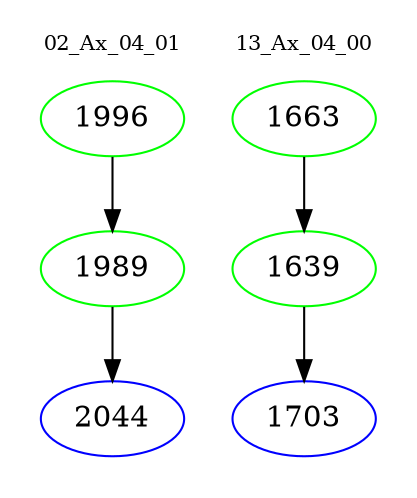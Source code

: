 digraph{
subgraph cluster_0 {
color = white
label = "02_Ax_04_01";
fontsize=10;
T0_1996 [label="1996", color="green"]
T0_1996 -> T0_1989 [color="black"]
T0_1989 [label="1989", color="green"]
T0_1989 -> T0_2044 [color="black"]
T0_2044 [label="2044", color="blue"]
}
subgraph cluster_1 {
color = white
label = "13_Ax_04_00";
fontsize=10;
T1_1663 [label="1663", color="green"]
T1_1663 -> T1_1639 [color="black"]
T1_1639 [label="1639", color="green"]
T1_1639 -> T1_1703 [color="black"]
T1_1703 [label="1703", color="blue"]
}
}

